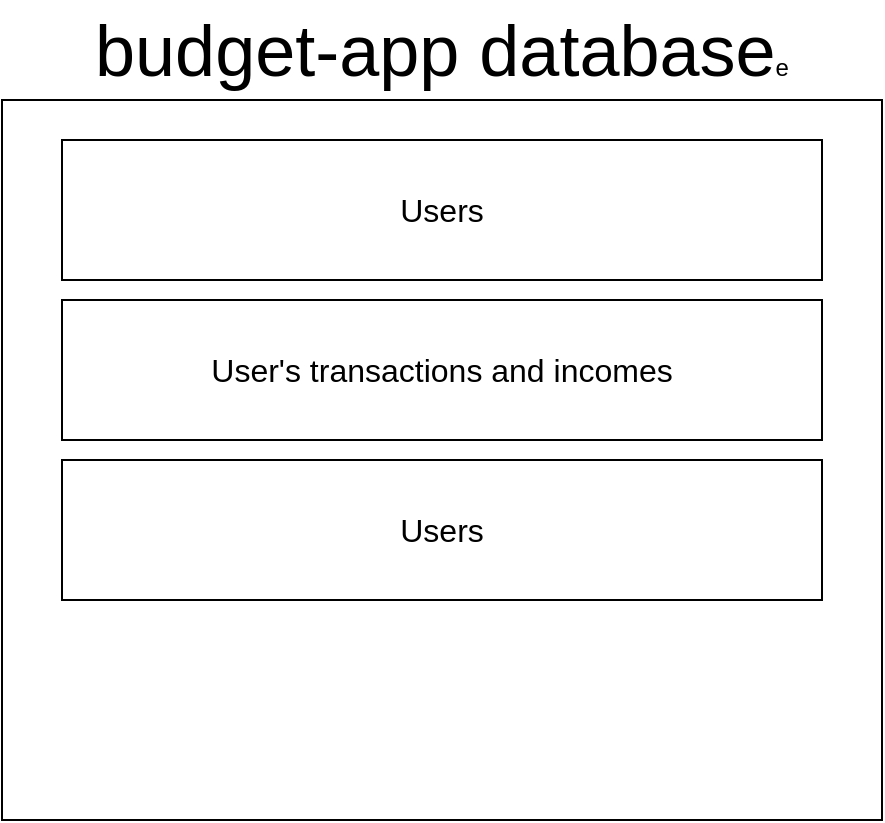 <mxfile version="14.5.1" type="device"><diagram id="r3LQU51eNOzg0v9kuZy9" name="Page-1"><mxGraphModel dx="1106" dy="822" grid="1" gridSize="10" guides="1" tooltips="1" connect="1" arrows="1" fold="1" page="1" pageScale="1" pageWidth="827" pageHeight="1169" math="0" shadow="0"><root><mxCell id="0"/><mxCell id="1" parent="0"/><mxCell id="EFX1TszUnSQ4X_ZQICT7-1" value="" style="rounded=0;whiteSpace=wrap;html=1;" vertex="1" parent="1"><mxGeometry x="40" y="80" width="440" height="360" as="geometry"/></mxCell><mxCell id="EFX1TszUnSQ4X_ZQICT7-2" value="&lt;font&gt;&lt;span style=&quot;font-size: 36px&quot;&gt;budget-app database&lt;/span&gt;&lt;/font&gt;e" style="text;html=1;strokeColor=none;fillColor=none;align=center;verticalAlign=middle;whiteSpace=wrap;rounded=0;" vertex="1" parent="1"><mxGeometry x="75" y="30" width="370" height="50" as="geometry"/></mxCell><mxCell id="EFX1TszUnSQ4X_ZQICT7-3" value="&lt;font size=&quot;3&quot;&gt;Users&lt;/font&gt;" style="rounded=0;whiteSpace=wrap;html=1;" vertex="1" parent="1"><mxGeometry x="70" y="100" width="380" height="70" as="geometry"/></mxCell><mxCell id="EFX1TszUnSQ4X_ZQICT7-4" value="&lt;font size=&quot;3&quot;&gt;User's transactions and incomes&lt;br&gt;&lt;/font&gt;" style="rounded=0;whiteSpace=wrap;html=1;" vertex="1" parent="1"><mxGeometry x="70" y="180" width="380" height="70" as="geometry"/></mxCell><mxCell id="EFX1TszUnSQ4X_ZQICT7-5" value="&lt;font size=&quot;3&quot;&gt;Users&lt;/font&gt;" style="rounded=0;whiteSpace=wrap;html=1;" vertex="1" parent="1"><mxGeometry x="70" y="260" width="380" height="70" as="geometry"/></mxCell></root></mxGraphModel></diagram></mxfile>